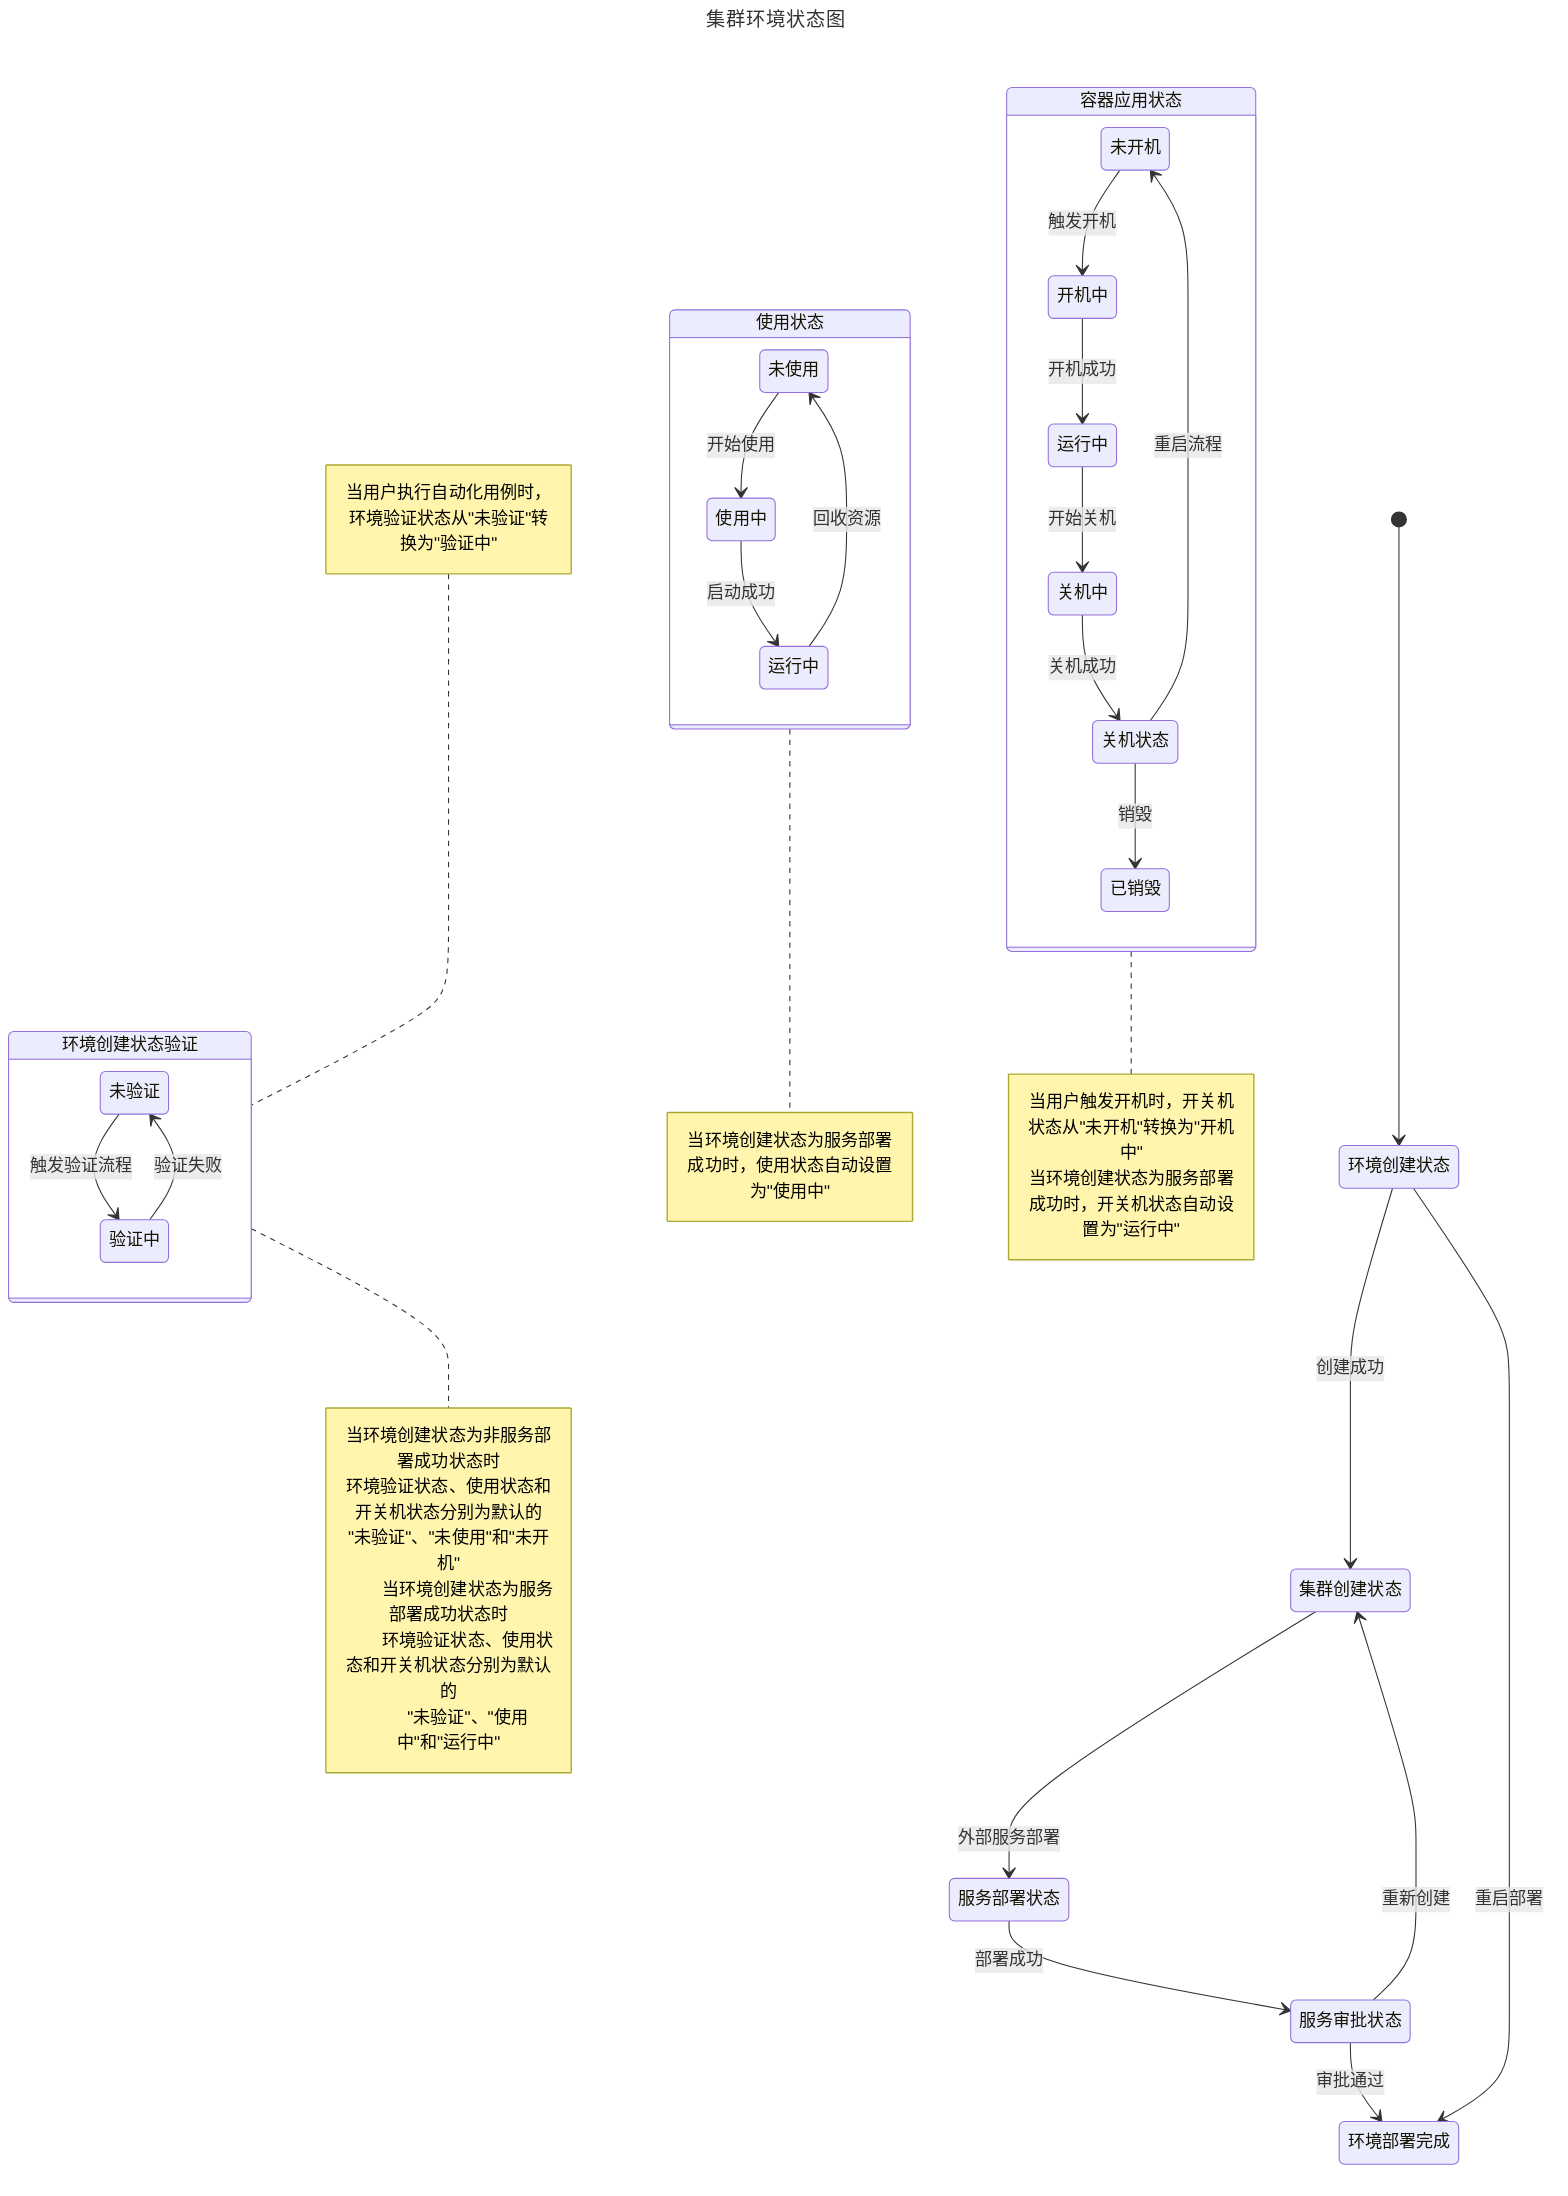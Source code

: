 ---
title: 集群环境状态图
---
stateDiagram-v2
    %% 主图 - 集群环境状态图
    state "环境创建状态" as envCreate
    state "集群创建状态" as clusterCreate
    state "服务部署状态" as serviceDeploy
    state "服务审批状态" as serviceApprove
    state "环境部署完成" as envDeploy
    
    [*] --> envCreate
    envCreate --> clusterCreate: 创建成功
    clusterCreate --> serviceDeploy: 外部服务部署
    serviceDeploy --> serviceApprove: 部署成功
    serviceApprove --> envDeploy: 审批通过
    
    %% 环境验证状态和环境部署状态之间的关系
    envCreate --> envDeploy: 重启部署
    serviceApprove --> clusterCreate: 重新创建

    %% 子图 - 环境创建状态
    state 环境创建状态验证 {
        state "未验证" as notVerified
        state "验证中" as verifying
        
        notVerified --> verifying: 触发验证流程
        verifying --> notVerified: 验证失败
    }
    
    %% 子图 - 使用状态
    state 使用状态 {
        state "未使用" as notUsed
        state "使用中" as using
        state "运行中" as running
        
        notUsed --> using: 开始使用
        using --> running: 启动成功
        running --> notUsed: 回收资源
    }
    
    %% 子图 - 容器/应用状态
    state 容器应用状态 {
        state "未开机" as notStarted
        state "开机中" as starting
        state "运行中" as running2
        state "关机中" as stopping
        state "关机状态" as stopped
        state "已销毁" as destroyed
        
        notStarted --> starting: 触发开机
        starting --> running2: 开机成功
        running2 --> stopping: 开始关机
        stopping --> stopped: 关机成功
        stopped --> notStarted: 重启流程
        stopped --> destroyed: 销毁
    }

    %% 状态注释
    note right of 环境创建状态验证
        当环境创建状态为非服务部署成功状态时
        环境验证状态、使用状态和开关机状态分别为默认的
        "未验证"、"未使用"和"未开机"
        
        当环境创建状态为服务部署成功状态时
        环境验证状态、使用状态和开关机状态分别为默认的
        "未验证"、"使用中"和"运行中"
    end note
    
    note left of 环境创建状态验证
        当用户执行自动化用例时，环境验证状态从"未验证"转换为"验证中"
    end note
    
    note right of 使用状态
        当环境创建状态为服务部署成功时，使用状态自动设置为"使用中"
    end note
    
    note right of 容器应用状态
        当用户触发开机时，开关机状态从"未开机"转换为"开机中"
        当环境创建状态为服务部署成功时，开关机状态自动设置为"运行中"
    end note
